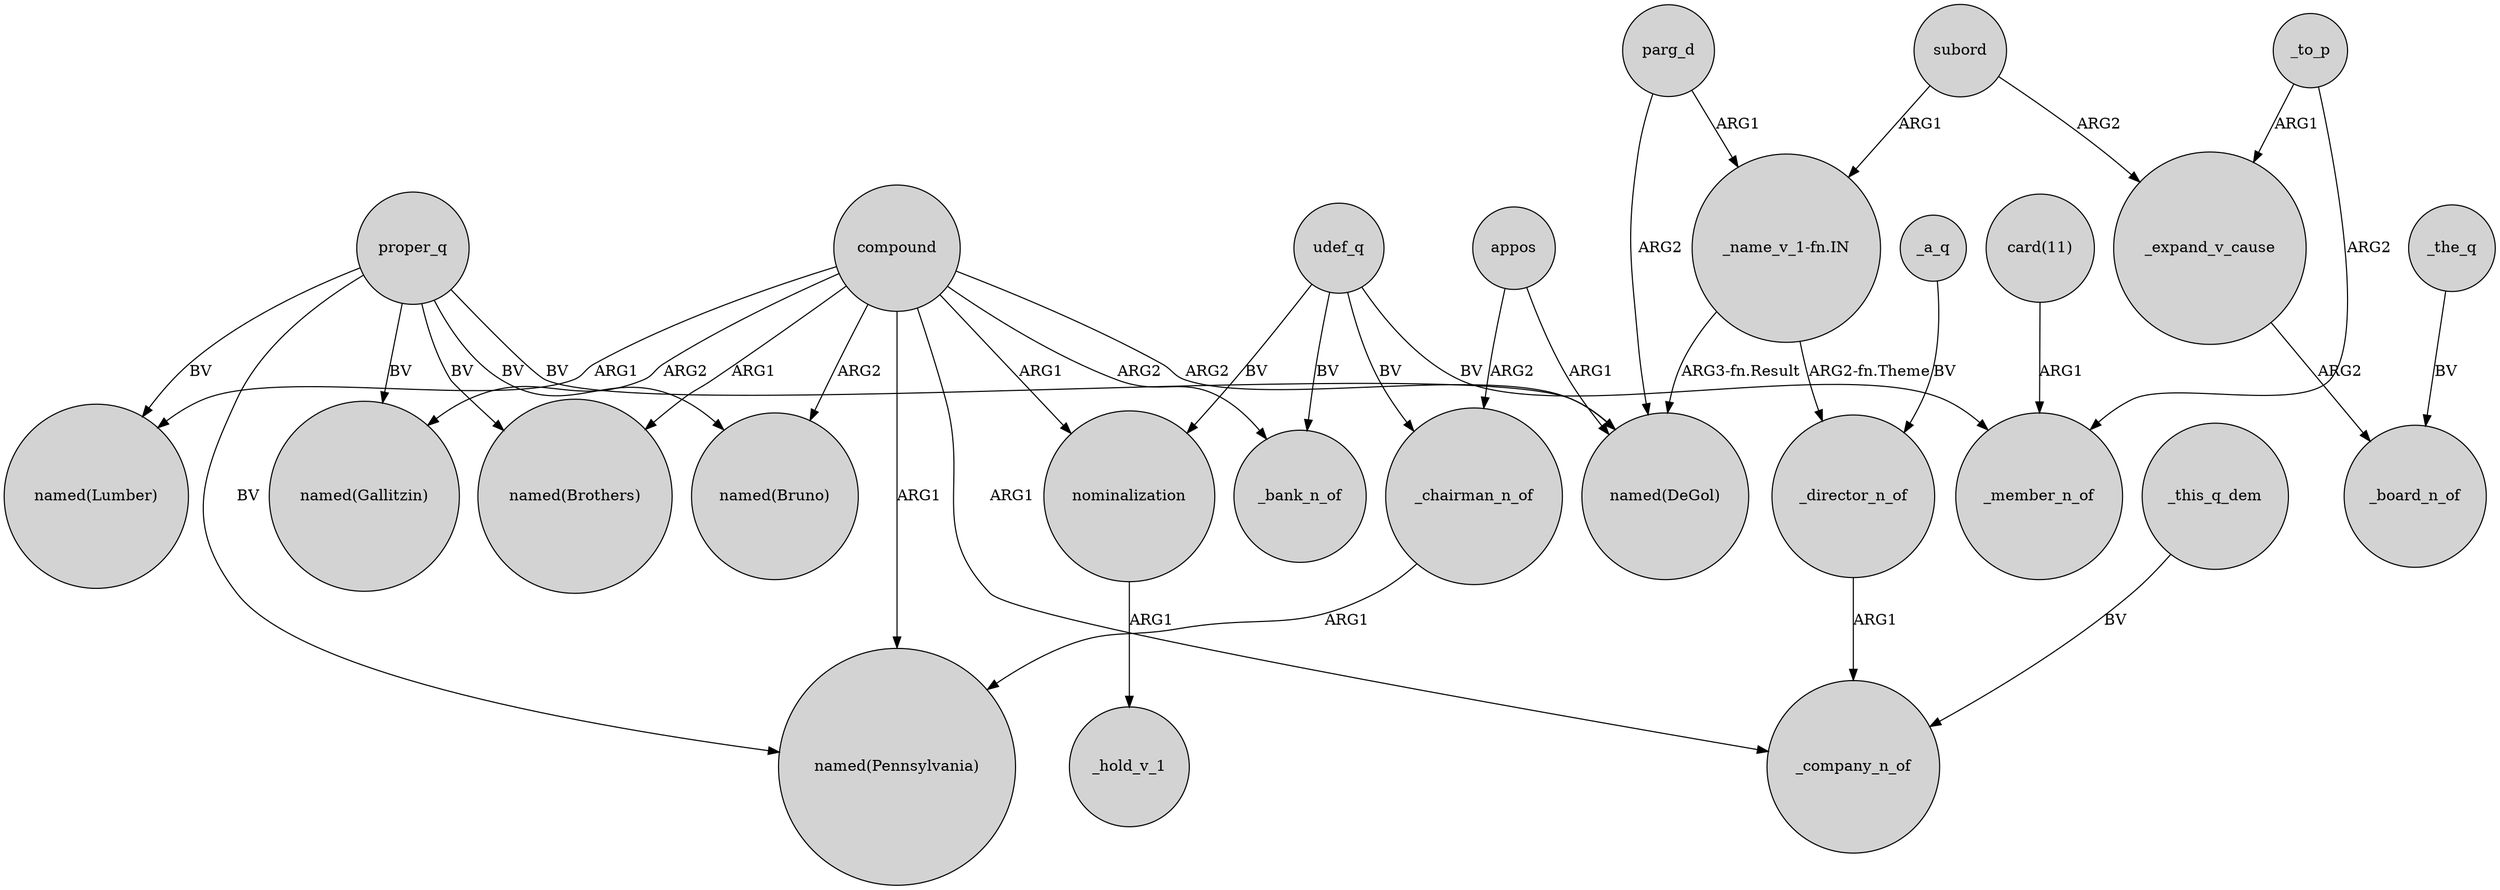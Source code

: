 digraph {
	node [shape=circle style=filled]
	compound -> "named(DeGol)" [label=ARG2]
	proper_q -> "named(Lumber)" [label=BV]
	compound -> _bank_n_of [label=ARG2]
	appos -> "named(DeGol)" [label=ARG1]
	proper_q -> "named(Brothers)" [label=BV]
	"_name_v_1-fn.IN" -> _director_n_of [label="ARG2-fn.Theme"]
	"_name_v_1-fn.IN" -> "named(DeGol)" [label="ARG3-fn.Result"]
	_chairman_n_of -> "named(Pennsylvania)" [label=ARG1]
	_this_q_dem -> _company_n_of [label=BV]
	"card(11)" -> _member_n_of [label=ARG1]
	compound -> "named(Brothers)" [label=ARG1]
	udef_q -> _chairman_n_of [label=BV]
	compound -> "named(Bruno)" [label=ARG2]
	proper_q -> "named(DeGol)" [label=BV]
	_director_n_of -> _company_n_of [label=ARG1]
	compound -> _company_n_of [label=ARG1]
	appos -> _chairman_n_of [label=ARG2]
	proper_q -> "named(Gallitzin)" [label=BV]
	compound -> "named(Gallitzin)" [label=ARG2]
	compound -> "named(Lumber)" [label=ARG1]
	_the_q -> _board_n_of [label=BV]
	udef_q -> _member_n_of [label=BV]
	_a_q -> _director_n_of [label=BV]
	subord -> _expand_v_cause [label=ARG2]
	proper_q -> "named(Bruno)" [label=BV]
	udef_q -> nominalization [label=BV]
	_to_p -> _member_n_of [label=ARG2]
	subord -> "_name_v_1-fn.IN" [label=ARG1]
	_to_p -> _expand_v_cause [label=ARG1]
	_expand_v_cause -> _board_n_of [label=ARG2]
	nominalization -> _hold_v_1 [label=ARG1]
	parg_d -> "named(DeGol)" [label=ARG2]
	proper_q -> "named(Pennsylvania)" [label=BV]
	compound -> "named(Pennsylvania)" [label=ARG1]
	compound -> nominalization [label=ARG1]
	parg_d -> "_name_v_1-fn.IN" [label=ARG1]
	udef_q -> _bank_n_of [label=BV]
}
